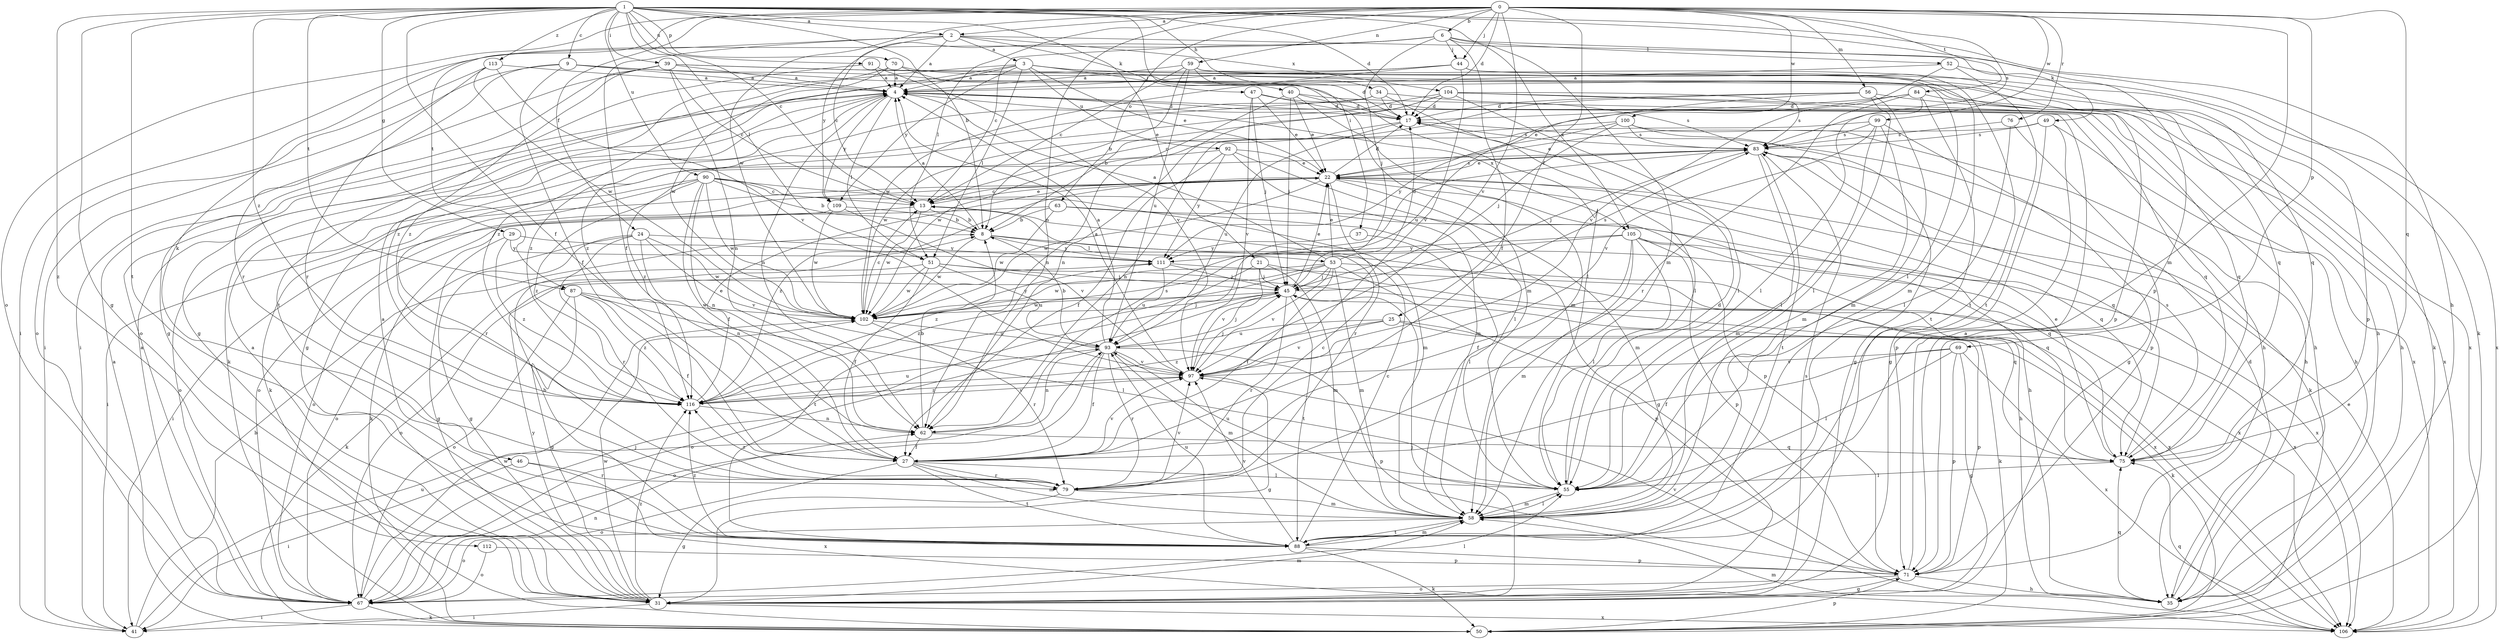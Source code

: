 strict digraph  {
0;
1;
2;
3;
4;
6;
8;
9;
13;
17;
21;
22;
24;
25;
27;
29;
31;
34;
35;
37;
39;
40;
41;
44;
45;
46;
47;
49;
50;
51;
52;
53;
55;
56;
58;
59;
62;
63;
67;
69;
70;
71;
75;
76;
79;
83;
84;
87;
88;
90;
91;
92;
93;
97;
99;
100;
102;
104;
105;
106;
109;
111;
112;
113;
116;
0 -> 2  [label=a];
0 -> 6  [label=b];
0 -> 17  [label=d];
0 -> 24  [label=f];
0 -> 25  [label=f];
0 -> 44  [label=j];
0 -> 51  [label=l];
0 -> 56  [label=m];
0 -> 58  [label=m];
0 -> 59  [label=n];
0 -> 62  [label=n];
0 -> 63  [label=o];
0 -> 67  [label=o];
0 -> 69  [label=p];
0 -> 75  [label=q];
0 -> 76  [label=r];
0 -> 83  [label=s];
0 -> 84  [label=t];
0 -> 87  [label=t];
0 -> 97  [label=v];
0 -> 99  [label=w];
0 -> 100  [label=w];
0 -> 102  [label=w];
1 -> 2  [label=a];
1 -> 8  [label=b];
1 -> 9  [label=c];
1 -> 13  [label=c];
1 -> 17  [label=d];
1 -> 21  [label=e];
1 -> 27  [label=f];
1 -> 29  [label=g];
1 -> 31  [label=g];
1 -> 34  [label=h];
1 -> 35  [label=h];
1 -> 37  [label=i];
1 -> 39  [label=i];
1 -> 51  [label=l];
1 -> 58  [label=m];
1 -> 70  [label=p];
1 -> 71  [label=p];
1 -> 87  [label=t];
1 -> 88  [label=t];
1 -> 90  [label=u];
1 -> 91  [label=u];
1 -> 112  [label=z];
1 -> 113  [label=z];
1 -> 116  [label=z];
2 -> 3  [label=a];
2 -> 4  [label=a];
2 -> 13  [label=c];
2 -> 27  [label=f];
2 -> 46  [label=k];
2 -> 47  [label=k];
2 -> 49  [label=k];
2 -> 104  [label=x];
3 -> 4  [label=a];
3 -> 22  [label=e];
3 -> 31  [label=g];
3 -> 40  [label=i];
3 -> 50  [label=k];
3 -> 51  [label=l];
3 -> 75  [label=q];
3 -> 92  [label=u];
3 -> 109  [label=y];
3 -> 116  [label=z];
4 -> 17  [label=d];
4 -> 35  [label=h];
4 -> 50  [label=k];
4 -> 51  [label=l];
4 -> 62  [label=n];
4 -> 105  [label=x];
4 -> 109  [label=y];
6 -> 13  [label=c];
6 -> 27  [label=f];
6 -> 41  [label=i];
6 -> 44  [label=j];
6 -> 45  [label=j];
6 -> 50  [label=k];
6 -> 52  [label=l];
6 -> 105  [label=x];
6 -> 109  [label=y];
8 -> 4  [label=a];
8 -> 53  [label=l];
8 -> 102  [label=w];
8 -> 106  [label=x];
8 -> 111  [label=y];
9 -> 4  [label=a];
9 -> 27  [label=f];
9 -> 41  [label=i];
9 -> 55  [label=l];
9 -> 79  [label=r];
9 -> 106  [label=x];
13 -> 8  [label=b];
13 -> 22  [label=e];
13 -> 67  [label=o];
13 -> 102  [label=w];
17 -> 83  [label=s];
17 -> 93  [label=u];
17 -> 102  [label=w];
21 -> 45  [label=j];
21 -> 58  [label=m];
21 -> 88  [label=t];
21 -> 97  [label=v];
21 -> 106  [label=x];
22 -> 13  [label=c];
22 -> 17  [label=d];
22 -> 41  [label=i];
22 -> 58  [label=m];
22 -> 67  [label=o];
22 -> 71  [label=p];
22 -> 75  [label=q];
22 -> 79  [label=r];
22 -> 83  [label=s];
22 -> 102  [label=w];
22 -> 116  [label=z];
24 -> 31  [label=g];
24 -> 62  [label=n];
24 -> 67  [label=o];
24 -> 79  [label=r];
24 -> 97  [label=v];
24 -> 102  [label=w];
24 -> 111  [label=y];
25 -> 50  [label=k];
25 -> 71  [label=p];
25 -> 93  [label=u];
25 -> 97  [label=v];
25 -> 116  [label=z];
27 -> 55  [label=l];
27 -> 58  [label=m];
27 -> 67  [label=o];
27 -> 79  [label=r];
27 -> 88  [label=t];
27 -> 97  [label=v];
29 -> 31  [label=g];
29 -> 35  [label=h];
29 -> 111  [label=y];
29 -> 116  [label=z];
31 -> 4  [label=a];
31 -> 41  [label=i];
31 -> 45  [label=j];
31 -> 58  [label=m];
31 -> 83  [label=s];
31 -> 102  [label=w];
31 -> 106  [label=x];
31 -> 111  [label=y];
31 -> 116  [label=z];
34 -> 17  [label=d];
34 -> 31  [label=g];
34 -> 55  [label=l];
34 -> 83  [label=s];
34 -> 116  [label=z];
35 -> 17  [label=d];
35 -> 75  [label=q];
35 -> 97  [label=v];
37 -> 55  [label=l];
37 -> 111  [label=y];
39 -> 4  [label=a];
39 -> 13  [label=c];
39 -> 31  [label=g];
39 -> 35  [label=h];
39 -> 41  [label=i];
39 -> 62  [label=n];
39 -> 71  [label=p];
39 -> 116  [label=z];
40 -> 17  [label=d];
40 -> 22  [label=e];
40 -> 35  [label=h];
40 -> 45  [label=j];
40 -> 58  [label=m];
40 -> 62  [label=n];
41 -> 8  [label=b];
41 -> 93  [label=u];
44 -> 4  [label=a];
44 -> 67  [label=o];
44 -> 71  [label=p];
44 -> 88  [label=t];
44 -> 97  [label=v];
44 -> 102  [label=w];
45 -> 22  [label=e];
45 -> 50  [label=k];
45 -> 67  [label=o];
45 -> 79  [label=r];
45 -> 83  [label=s];
45 -> 88  [label=t];
45 -> 102  [label=w];
46 -> 41  [label=i];
46 -> 79  [label=r];
46 -> 106  [label=x];
47 -> 17  [label=d];
47 -> 22  [label=e];
47 -> 45  [label=j];
47 -> 75  [label=q];
47 -> 97  [label=v];
49 -> 22  [label=e];
49 -> 31  [label=g];
49 -> 35  [label=h];
49 -> 71  [label=p];
49 -> 83  [label=s];
50 -> 4  [label=a];
50 -> 71  [label=p];
51 -> 27  [label=f];
51 -> 45  [label=j];
51 -> 50  [label=k];
51 -> 75  [label=q];
51 -> 93  [label=u];
51 -> 102  [label=w];
52 -> 4  [label=a];
52 -> 88  [label=t];
52 -> 97  [label=v];
52 -> 106  [label=x];
53 -> 4  [label=a];
53 -> 17  [label=d];
53 -> 22  [label=e];
53 -> 27  [label=f];
53 -> 45  [label=j];
53 -> 58  [label=m];
53 -> 67  [label=o];
53 -> 71  [label=p];
53 -> 97  [label=v];
53 -> 102  [label=w];
53 -> 106  [label=x];
53 -> 116  [label=z];
55 -> 17  [label=d];
55 -> 58  [label=m];
55 -> 93  [label=u];
56 -> 13  [label=c];
56 -> 17  [label=d];
56 -> 55  [label=l];
56 -> 58  [label=m];
56 -> 93  [label=u];
56 -> 106  [label=x];
58 -> 55  [label=l];
58 -> 67  [label=o];
58 -> 88  [label=t];
59 -> 4  [label=a];
59 -> 8  [label=b];
59 -> 13  [label=c];
59 -> 17  [label=d];
59 -> 55  [label=l];
59 -> 58  [label=m];
59 -> 93  [label=u];
62 -> 8  [label=b];
62 -> 27  [label=f];
62 -> 75  [label=q];
62 -> 83  [label=s];
63 -> 8  [label=b];
63 -> 31  [label=g];
63 -> 41  [label=i];
63 -> 75  [label=q];
63 -> 102  [label=w];
67 -> 4  [label=a];
67 -> 41  [label=i];
67 -> 45  [label=j];
67 -> 50  [label=k];
67 -> 55  [label=l];
67 -> 62  [label=n];
67 -> 102  [label=w];
69 -> 27  [label=f];
69 -> 31  [label=g];
69 -> 55  [label=l];
69 -> 71  [label=p];
69 -> 97  [label=v];
69 -> 106  [label=x];
70 -> 4  [label=a];
70 -> 58  [label=m];
70 -> 75  [label=q];
70 -> 102  [label=w];
70 -> 116  [label=z];
71 -> 4  [label=a];
71 -> 31  [label=g];
71 -> 35  [label=h];
71 -> 67  [label=o];
75 -> 22  [label=e];
75 -> 55  [label=l];
75 -> 83  [label=s];
76 -> 55  [label=l];
76 -> 71  [label=p];
76 -> 83  [label=s];
79 -> 13  [label=c];
79 -> 31  [label=g];
79 -> 58  [label=m];
79 -> 97  [label=v];
79 -> 116  [label=z];
83 -> 22  [label=e];
83 -> 45  [label=j];
83 -> 50  [label=k];
83 -> 58  [label=m];
83 -> 75  [label=q];
83 -> 88  [label=t];
83 -> 116  [label=z];
84 -> 17  [label=d];
84 -> 22  [label=e];
84 -> 35  [label=h];
84 -> 55  [label=l];
84 -> 79  [label=r];
84 -> 88  [label=t];
87 -> 27  [label=f];
87 -> 31  [label=g];
87 -> 55  [label=l];
87 -> 67  [label=o];
87 -> 102  [label=w];
87 -> 116  [label=z];
88 -> 4  [label=a];
88 -> 8  [label=b];
88 -> 13  [label=c];
88 -> 50  [label=k];
88 -> 58  [label=m];
88 -> 71  [label=p];
88 -> 93  [label=u];
88 -> 97  [label=v];
88 -> 116  [label=z];
90 -> 8  [label=b];
90 -> 13  [label=c];
90 -> 27  [label=f];
90 -> 35  [label=h];
90 -> 58  [label=m];
90 -> 62  [label=n];
90 -> 67  [label=o];
90 -> 79  [label=r];
90 -> 102  [label=w];
90 -> 116  [label=z];
91 -> 4  [label=a];
91 -> 88  [label=t];
91 -> 97  [label=v];
92 -> 22  [label=e];
92 -> 27  [label=f];
92 -> 50  [label=k];
92 -> 55  [label=l];
92 -> 58  [label=m];
92 -> 111  [label=y];
93 -> 4  [label=a];
93 -> 8  [label=b];
93 -> 27  [label=f];
93 -> 45  [label=j];
93 -> 58  [label=m];
93 -> 62  [label=n];
93 -> 67  [label=o];
93 -> 71  [label=p];
93 -> 79  [label=r];
93 -> 97  [label=v];
97 -> 4  [label=a];
97 -> 31  [label=g];
97 -> 45  [label=j];
97 -> 116  [label=z];
99 -> 31  [label=g];
99 -> 55  [label=l];
99 -> 58  [label=m];
99 -> 62  [label=n];
99 -> 83  [label=s];
99 -> 97  [label=v];
100 -> 31  [label=g];
100 -> 35  [label=h];
100 -> 45  [label=j];
100 -> 83  [label=s];
100 -> 102  [label=w];
100 -> 111  [label=y];
102 -> 13  [label=c];
102 -> 45  [label=j];
102 -> 79  [label=r];
102 -> 93  [label=u];
102 -> 111  [label=y];
104 -> 8  [label=b];
104 -> 17  [label=d];
104 -> 55  [label=l];
104 -> 62  [label=n];
104 -> 75  [label=q];
104 -> 83  [label=s];
104 -> 106  [label=x];
104 -> 116  [label=z];
105 -> 27  [label=f];
105 -> 55  [label=l];
105 -> 58  [label=m];
105 -> 71  [label=p];
105 -> 75  [label=q];
105 -> 106  [label=x];
105 -> 111  [label=y];
105 -> 116  [label=z];
106 -> 22  [label=e];
106 -> 58  [label=m];
106 -> 75  [label=q];
109 -> 8  [label=b];
109 -> 50  [label=k];
109 -> 97  [label=v];
109 -> 102  [label=w];
111 -> 45  [label=j];
111 -> 93  [label=u];
111 -> 106  [label=x];
112 -> 67  [label=o];
112 -> 71  [label=p];
113 -> 4  [label=a];
113 -> 67  [label=o];
113 -> 79  [label=r];
113 -> 97  [label=v];
113 -> 102  [label=w];
116 -> 22  [label=e];
116 -> 62  [label=n];
116 -> 93  [label=u];
116 -> 97  [label=v];
}
